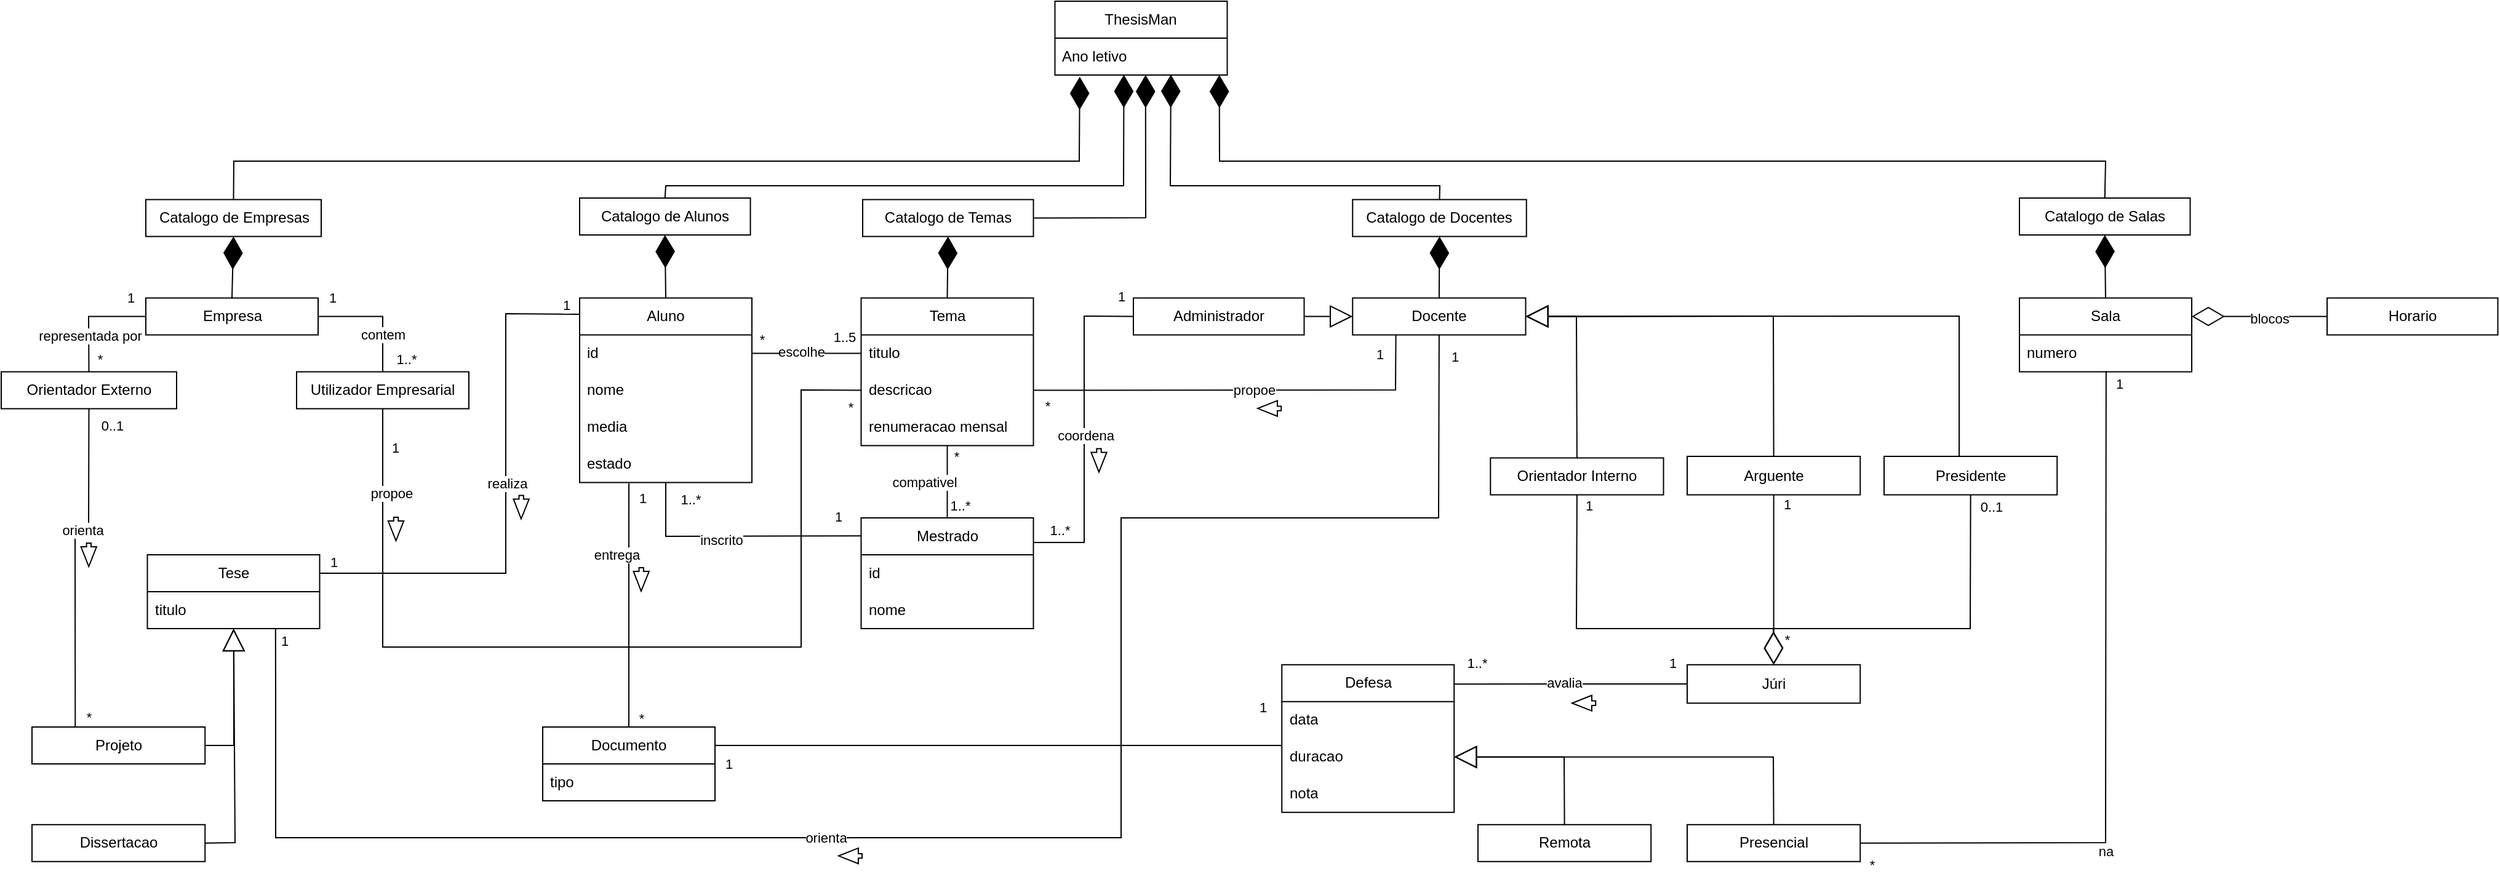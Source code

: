 <mxfile>
    <diagram name="Page-1" id="X4RA0sWJOlGw3QUm6S05">
        <mxGraphModel dx="2505" dy="2508" grid="1" gridSize="10" guides="1" tooltips="1" connect="1" arrows="1" fold="1" page="1" pageScale="1" pageWidth="850" pageHeight="1100" math="0" shadow="0">
            <root>
                <mxCell id="0"/>
                <mxCell id="1" parent="0"/>
                <mxCell id="aRIGUOi0fo8cgqzadP1p-1" value="ThesisMan" style="swimlane;fontStyle=0;childLayout=stackLayout;horizontal=1;startSize=30;horizontalStack=0;resizeParent=1;resizeParentMax=0;resizeLast=0;collapsible=1;marginBottom=0;whiteSpace=wrap;html=1;" parent="1" vertex="1">
                    <mxGeometry x="886.25" y="-1060" width="140" height="60" as="geometry"/>
                </mxCell>
                <mxCell id="aRIGUOi0fo8cgqzadP1p-2" value="Ano letivo" style="text;strokeColor=none;fillColor=none;align=left;verticalAlign=middle;spacingLeft=4;spacingRight=4;overflow=hidden;points=[[0,0.5],[1,0.5]];portConstraint=eastwest;rotatable=0;whiteSpace=wrap;html=1;" parent="aRIGUOi0fo8cgqzadP1p-1" vertex="1">
                    <mxGeometry y="30" width="140" height="30" as="geometry"/>
                </mxCell>
                <mxCell id="aRIGUOi0fo8cgqzadP1p-5" value="Administrador" style="rounded=0;whiteSpace=wrap;html=1;" parent="1" vertex="1">
                    <mxGeometry x="950" y="-818.75" width="138.75" height="30" as="geometry"/>
                </mxCell>
                <mxCell id="aRIGUOi0fo8cgqzadP1p-11" value="Catalogo de Docentes" style="rounded=0;whiteSpace=wrap;html=1;" parent="1" vertex="1">
                    <mxGeometry x="1128.13" y="-898.75" width="141.25" height="30" as="geometry"/>
                </mxCell>
                <mxCell id="aRIGUOi0fo8cgqzadP1p-12" value="Orientador Interno" style="rounded=0;whiteSpace=wrap;html=1;" parent="1" vertex="1">
                    <mxGeometry x="1240.14" y="-688.75" width="140.62" height="30" as="geometry"/>
                </mxCell>
                <mxCell id="aRIGUOi0fo8cgqzadP1p-13" value="Arguente" style="whiteSpace=wrap;html=1;" parent="1" vertex="1">
                    <mxGeometry x="1400" y="-690" width="140.62" height="31.25" as="geometry"/>
                </mxCell>
                <mxCell id="aRIGUOi0fo8cgqzadP1p-15" value="Catalogo de Empresas" style="whiteSpace=wrap;html=1;" parent="1" vertex="1">
                    <mxGeometry x="147.5" y="-898.75" width="142.5" height="30" as="geometry"/>
                </mxCell>
                <mxCell id="aRIGUOi0fo8cgqzadP1p-16" value="Docente" style="rounded=0;whiteSpace=wrap;html=1;" parent="1" vertex="1">
                    <mxGeometry x="1128.13" y="-818.75" width="140.62" height="30" as="geometry"/>
                </mxCell>
                <mxCell id="aRIGUOi0fo8cgqzadP1p-19" value="Empresa" style="whiteSpace=wrap;html=1;" parent="1" vertex="1">
                    <mxGeometry x="147.5" y="-818.75" width="140" height="30" as="geometry"/>
                </mxCell>
                <mxCell id="aRIGUOi0fo8cgqzadP1p-20" value="Orientador Externo" style="whiteSpace=wrap;html=1;" parent="1" vertex="1">
                    <mxGeometry x="30" y="-758.75" width="142.5" height="30" as="geometry"/>
                </mxCell>
                <mxCell id="aRIGUOi0fo8cgqzadP1p-21" value="Utilizador Empresarial" style="whiteSpace=wrap;html=1;" parent="1" vertex="1">
                    <mxGeometry x="270" y="-758.75" width="140" height="30" as="geometry"/>
                </mxCell>
                <mxCell id="aRIGUOi0fo8cgqzadP1p-22" value="Catalogo de Alunos" style="whiteSpace=wrap;html=1;" parent="1" vertex="1">
                    <mxGeometry x="500" y="-900" width="138.75" height="30" as="geometry"/>
                </mxCell>
                <mxCell id="aRIGUOi0fo8cgqzadP1p-24" value="Aluno" style="swimlane;fontStyle=0;childLayout=stackLayout;horizontal=1;startSize=30;horizontalStack=0;resizeParent=1;resizeParentMax=0;resizeLast=0;collapsible=1;marginBottom=0;whiteSpace=wrap;html=1;" parent="1" vertex="1">
                    <mxGeometry x="500" y="-818.75" width="140" height="150" as="geometry"/>
                </mxCell>
                <mxCell id="aRIGUOi0fo8cgqzadP1p-25" value="id" style="text;strokeColor=none;fillColor=none;align=left;verticalAlign=middle;spacingLeft=4;spacingRight=4;overflow=hidden;points=[[0,0.5],[1,0.5]];portConstraint=eastwest;rotatable=0;whiteSpace=wrap;html=1;" parent="aRIGUOi0fo8cgqzadP1p-24" vertex="1">
                    <mxGeometry y="30" width="140" height="30" as="geometry"/>
                </mxCell>
                <mxCell id="aRIGUOi0fo8cgqzadP1p-26" value="nome" style="text;strokeColor=none;fillColor=none;align=left;verticalAlign=middle;spacingLeft=4;spacingRight=4;overflow=hidden;points=[[0,0.5],[1,0.5]];portConstraint=eastwest;rotatable=0;whiteSpace=wrap;html=1;" parent="aRIGUOi0fo8cgqzadP1p-24" vertex="1">
                    <mxGeometry y="60" width="140" height="30" as="geometry"/>
                </mxCell>
                <mxCell id="aRIGUOi0fo8cgqzadP1p-27" value="media" style="text;strokeColor=none;fillColor=none;align=left;verticalAlign=middle;spacingLeft=4;spacingRight=4;overflow=hidden;points=[[0,0.5],[1,0.5]];portConstraint=eastwest;rotatable=0;whiteSpace=wrap;html=1;" parent="aRIGUOi0fo8cgqzadP1p-24" vertex="1">
                    <mxGeometry y="90" width="140" height="30" as="geometry"/>
                </mxCell>
                <mxCell id="aRIGUOi0fo8cgqzadP1p-29" value="estado" style="text;strokeColor=none;fillColor=none;align=left;verticalAlign=middle;spacingLeft=4;spacingRight=4;overflow=hidden;points=[[0,0.5],[1,0.5]];portConstraint=eastwest;rotatable=0;whiteSpace=wrap;html=1;" parent="aRIGUOi0fo8cgqzadP1p-24" vertex="1">
                    <mxGeometry y="120" width="140" height="30" as="geometry"/>
                </mxCell>
                <mxCell id="aRIGUOi0fo8cgqzadP1p-31" value="Tema" style="swimlane;fontStyle=0;childLayout=stackLayout;horizontal=1;startSize=30;horizontalStack=0;resizeParent=1;resizeParentMax=0;resizeLast=0;collapsible=1;marginBottom=0;whiteSpace=wrap;html=1;" parent="1" vertex="1">
                    <mxGeometry x="728.75" y="-818.75" width="140" height="120" as="geometry">
                        <mxRectangle x="1150" y="898" width="70" height="30" as="alternateBounds"/>
                    </mxGeometry>
                </mxCell>
                <mxCell id="aRIGUOi0fo8cgqzadP1p-32" value="titulo" style="text;strokeColor=none;fillColor=none;align=left;verticalAlign=middle;spacingLeft=4;spacingRight=4;overflow=hidden;points=[[0,0.5],[1,0.5]];portConstraint=eastwest;rotatable=0;whiteSpace=wrap;html=1;" parent="aRIGUOi0fo8cgqzadP1p-31" vertex="1">
                    <mxGeometry y="30" width="140" height="30" as="geometry"/>
                </mxCell>
                <mxCell id="aRIGUOi0fo8cgqzadP1p-33" value="descricao" style="text;strokeColor=none;fillColor=none;align=left;verticalAlign=middle;spacingLeft=4;spacingRight=4;overflow=hidden;points=[[0,0.5],[1,0.5]];portConstraint=eastwest;rotatable=0;whiteSpace=wrap;html=1;" parent="aRIGUOi0fo8cgqzadP1p-31" vertex="1">
                    <mxGeometry y="60" width="140" height="30" as="geometry"/>
                </mxCell>
                <mxCell id="aRIGUOi0fo8cgqzadP1p-35" value="renumeracao mensal" style="text;strokeColor=none;fillColor=none;align=left;verticalAlign=middle;spacingLeft=4;spacingRight=4;overflow=hidden;points=[[0,0.5],[1,0.5]];portConstraint=eastwest;rotatable=0;whiteSpace=wrap;html=1;" parent="aRIGUOi0fo8cgqzadP1p-31" vertex="1">
                    <mxGeometry y="90" width="140" height="30" as="geometry"/>
                </mxCell>
                <mxCell id="aRIGUOi0fo8cgqzadP1p-37" value="Dissertacao" style="html=1;whiteSpace=wrap;" parent="1" vertex="1">
                    <mxGeometry x="55" y="-390.62" width="140.62" height="30" as="geometry"/>
                </mxCell>
                <mxCell id="aRIGUOi0fo8cgqzadP1p-38" value="Projeto" style="html=1;whiteSpace=wrap;" parent="1" vertex="1">
                    <mxGeometry x="55" y="-470" width="140.62" height="30" as="geometry"/>
                </mxCell>
                <mxCell id="aRIGUOi0fo8cgqzadP1p-41" value="" style="endArrow=none;html=1;rounded=0;exitX=0.744;exitY=1.004;exitDx=0;exitDy=0;entryX=0.5;entryY=1;entryDx=0;entryDy=0;exitPerimeter=0;" parent="1" source="B5CHCaaCQlfIXyKQ65vj-2" target="aRIGUOi0fo8cgqzadP1p-16" edge="1">
                    <mxGeometry width="50" height="50" relative="1" as="geometry">
                        <mxPoint x="120" y="-680" as="sourcePoint"/>
                        <mxPoint x="170" y="-730" as="targetPoint"/>
                        <Array as="points">
                            <mxPoint x="253" y="-500"/>
                            <mxPoint x="253" y="-380"/>
                            <mxPoint x="940" y="-380"/>
                            <mxPoint x="940" y="-640"/>
                            <mxPoint x="1198" y="-640"/>
                        </Array>
                    </mxGeometry>
                </mxCell>
                <mxCell id="5lh8dayub897Pbzogj64-68" value="1" style="edgeLabel;html=1;align=center;verticalAlign=middle;resizable=0;points=[];" parent="aRIGUOi0fo8cgqzadP1p-41" vertex="1" connectable="0">
                    <mxGeometry x="0.956" y="1" relative="1" as="geometry">
                        <mxPoint x="13" y="-16" as="offset"/>
                    </mxGeometry>
                </mxCell>
                <mxCell id="5lh8dayub897Pbzogj64-73" value="orienta" style="edgeLabel;html=1;align=center;verticalAlign=middle;resizable=0;points=[];rotation=0;" parent="aRIGUOi0fo8cgqzadP1p-41" vertex="1" connectable="0">
                    <mxGeometry x="-0.533" relative="1" as="geometry">
                        <mxPoint x="261" as="offset"/>
                    </mxGeometry>
                </mxCell>
                <mxCell id="B5CHCaaCQlfIXyKQ65vj-32" value="1" style="edgeLabel;html=1;align=center;verticalAlign=middle;resizable=0;points=[];" parent="aRIGUOi0fo8cgqzadP1p-41" vertex="1" connectable="0">
                    <mxGeometry x="-0.965" y="2" relative="1" as="geometry">
                        <mxPoint x="5" y="-17" as="offset"/>
                    </mxGeometry>
                </mxCell>
                <mxCell id="aRIGUOi0fo8cgqzadP1p-50" value="" style="endArrow=block;endSize=16;endFill=0;html=1;rounded=0;exitX=1;exitY=0.5;exitDx=0;exitDy=0;" parent="1" source="aRIGUOi0fo8cgqzadP1p-37" target="B5CHCaaCQlfIXyKQ65vj-2" edge="1">
                    <mxGeometry width="160" relative="1" as="geometry">
                        <mxPoint x="479.38" y="-265" as="sourcePoint"/>
                        <mxPoint x="428.38" y="-400" as="targetPoint"/>
                        <Array as="points">
                            <mxPoint x="220" y="-376"/>
                        </Array>
                    </mxGeometry>
                </mxCell>
                <mxCell id="aRIGUOi0fo8cgqzadP1p-51" value="" style="endArrow=block;endSize=16;endFill=0;html=1;rounded=0;exitX=1;exitY=0.5;exitDx=0;exitDy=0;" parent="1" source="aRIGUOi0fo8cgqzadP1p-38" target="B5CHCaaCQlfIXyKQ65vj-2" edge="1">
                    <mxGeometry width="160" relative="1" as="geometry">
                        <mxPoint x="30" y="-480" as="sourcePoint"/>
                        <mxPoint x="200" y="-530" as="targetPoint"/>
                        <Array as="points">
                            <mxPoint x="219" y="-455"/>
                            <mxPoint x="219" y="-500"/>
                        </Array>
                    </mxGeometry>
                </mxCell>
                <mxCell id="aRIGUOi0fo8cgqzadP1p-54" value="" style="endArrow=none;html=1;rounded=0;exitX=0.5;exitY=0;exitDx=0;exitDy=0;entryX=0;entryY=0.5;entryDx=0;entryDy=0;" parent="1" source="aRIGUOi0fo8cgqzadP1p-20" target="aRIGUOi0fo8cgqzadP1p-19" edge="1">
                    <mxGeometry width="50" height="50" relative="1" as="geometry">
                        <mxPoint x="90" y="-768.75" as="sourcePoint"/>
                        <mxPoint x="140" y="-818.75" as="targetPoint"/>
                        <Array as="points">
                            <mxPoint x="101" y="-803.75"/>
                        </Array>
                    </mxGeometry>
                </mxCell>
                <mxCell id="5lh8dayub897Pbzogj64-80" value="representada por" style="edgeLabel;html=1;align=center;verticalAlign=middle;resizable=0;points=[];" parent="aRIGUOi0fo8cgqzadP1p-54" vertex="1" connectable="0">
                    <mxGeometry x="-0.354" y="-1" relative="1" as="geometry">
                        <mxPoint as="offset"/>
                    </mxGeometry>
                </mxCell>
                <mxCell id="5lh8dayub897Pbzogj64-81" value="1" style="edgeLabel;html=1;align=center;verticalAlign=middle;resizable=0;points=[];" parent="aRIGUOi0fo8cgqzadP1p-54" vertex="1" connectable="0">
                    <mxGeometry x="0.721" y="2" relative="1" as="geometry">
                        <mxPoint y="-14" as="offset"/>
                    </mxGeometry>
                </mxCell>
                <mxCell id="5lh8dayub897Pbzogj64-82" value="*" style="edgeLabel;html=1;align=center;verticalAlign=middle;resizable=0;points=[];" parent="aRIGUOi0fo8cgqzadP1p-54" vertex="1" connectable="0">
                    <mxGeometry x="-0.753" y="-1" relative="1" as="geometry">
                        <mxPoint x="8" y="1" as="offset"/>
                    </mxGeometry>
                </mxCell>
                <mxCell id="aRIGUOi0fo8cgqzadP1p-55" value="" style="endArrow=none;html=1;rounded=0;exitX=0.5;exitY=0;exitDx=0;exitDy=0;entryX=1;entryY=0.5;entryDx=0;entryDy=0;" parent="1" source="aRIGUOi0fo8cgqzadP1p-21" target="aRIGUOi0fo8cgqzadP1p-19" edge="1">
                    <mxGeometry width="50" height="50" relative="1" as="geometry">
                        <mxPoint x="320" y="-778.75" as="sourcePoint"/>
                        <mxPoint x="370" y="-828.75" as="targetPoint"/>
                        <Array as="points">
                            <mxPoint x="340" y="-803.75"/>
                        </Array>
                    </mxGeometry>
                </mxCell>
                <mxCell id="B5CHCaaCQlfIXyKQ65vj-8" value="contem" style="edgeLabel;html=1;align=center;verticalAlign=middle;resizable=0;points=[];" parent="aRIGUOi0fo8cgqzadP1p-55" vertex="1" connectable="0">
                    <mxGeometry x="-0.376" relative="1" as="geometry">
                        <mxPoint as="offset"/>
                    </mxGeometry>
                </mxCell>
                <mxCell id="B5CHCaaCQlfIXyKQ65vj-9" value="1" style="edgeLabel;html=1;align=center;verticalAlign=middle;resizable=0;points=[];" parent="aRIGUOi0fo8cgqzadP1p-55" vertex="1" connectable="0">
                    <mxGeometry x="0.769" y="-1" relative="1" as="geometry">
                        <mxPoint y="-15" as="offset"/>
                    </mxGeometry>
                </mxCell>
                <mxCell id="B5CHCaaCQlfIXyKQ65vj-10" value="1..*" style="edgeLabel;html=1;align=center;verticalAlign=middle;resizable=0;points=[];" parent="aRIGUOi0fo8cgqzadP1p-55" vertex="1" connectable="0">
                    <mxGeometry x="-0.815" y="-2" relative="1" as="geometry">
                        <mxPoint x="17" y="-2" as="offset"/>
                    </mxGeometry>
                </mxCell>
                <mxCell id="aRIGUOi0fo8cgqzadP1p-60" value="" style="endArrow=none;html=1;rounded=0;exitX=0.25;exitY=0;exitDx=0;exitDy=0;entryX=0.5;entryY=1;entryDx=0;entryDy=0;" parent="1" source="aRIGUOi0fo8cgqzadP1p-38" target="aRIGUOi0fo8cgqzadP1p-20" edge="1">
                    <mxGeometry width="50" height="50" relative="1" as="geometry">
                        <mxPoint x="-110" y="-510" as="sourcePoint"/>
                        <mxPoint x="-60" y="-560" as="targetPoint"/>
                        <Array as="points">
                            <mxPoint x="90" y="-630"/>
                            <mxPoint x="101" y="-630"/>
                        </Array>
                    </mxGeometry>
                </mxCell>
                <mxCell id="5lh8dayub897Pbzogj64-77" value="orienta" style="edgeLabel;html=1;align=center;verticalAlign=middle;resizable=0;points=[];rotation=0;" parent="aRIGUOi0fo8cgqzadP1p-60" vertex="1" connectable="0">
                    <mxGeometry x="0.193" y="-1" relative="1" as="geometry">
                        <mxPoint x="5" y="-1" as="offset"/>
                    </mxGeometry>
                </mxCell>
                <mxCell id="5lh8dayub897Pbzogj64-78" value="0..1" style="edgeLabel;html=1;align=center;verticalAlign=middle;resizable=0;points=[];" parent="aRIGUOi0fo8cgqzadP1p-60" vertex="1" connectable="0">
                    <mxGeometry x="0.873" relative="1" as="geometry">
                        <mxPoint x="19" y="-4" as="offset"/>
                    </mxGeometry>
                </mxCell>
                <mxCell id="5lh8dayub897Pbzogj64-79" value="*" style="edgeLabel;html=1;align=center;verticalAlign=middle;resizable=0;points=[];" parent="aRIGUOi0fo8cgqzadP1p-60" vertex="1" connectable="0">
                    <mxGeometry x="-0.909" y="-3" relative="1" as="geometry">
                        <mxPoint x="8" y="4" as="offset"/>
                    </mxGeometry>
                </mxCell>
                <mxCell id="aRIGUOi0fo8cgqzadP1p-62" value="" style="endArrow=none;html=1;rounded=0;exitX=0.5;exitY=0;exitDx=0;exitDy=0;entryX=0.286;entryY=1.021;entryDx=0;entryDy=0;entryPerimeter=0;" parent="1" source="7wL3Tkxk8Tr9FlqyIH4k-1" target="aRIGUOi0fo8cgqzadP1p-29" edge="1">
                    <mxGeometry width="50" height="50" relative="1" as="geometry">
                        <mxPoint x="489.38" y="-462.5" as="sourcePoint"/>
                        <mxPoint x="300" y="-650" as="targetPoint"/>
                        <Array as="points">
                            <mxPoint x="540" y="-600"/>
                        </Array>
                    </mxGeometry>
                </mxCell>
                <mxCell id="5lh8dayub897Pbzogj64-74" value="entrega" style="edgeLabel;html=1;align=center;verticalAlign=middle;resizable=0;points=[];rotation=0;" parent="aRIGUOi0fo8cgqzadP1p-62" vertex="1" connectable="0">
                    <mxGeometry x="-0.247" y="-1" relative="1" as="geometry">
                        <mxPoint x="-11" y="-66" as="offset"/>
                    </mxGeometry>
                </mxCell>
                <mxCell id="5lh8dayub897Pbzogj64-75" value="1" style="edgeLabel;html=1;align=center;verticalAlign=middle;resizable=0;points=[];" parent="aRIGUOi0fo8cgqzadP1p-62" vertex="1" connectable="0">
                    <mxGeometry x="0.943" y="1" relative="1" as="geometry">
                        <mxPoint x="12" y="6" as="offset"/>
                    </mxGeometry>
                </mxCell>
                <mxCell id="5lh8dayub897Pbzogj64-76" value="*" style="edgeLabel;html=1;align=center;verticalAlign=middle;resizable=0;points=[];" parent="aRIGUOi0fo8cgqzadP1p-62" vertex="1" connectable="0">
                    <mxGeometry x="-0.933" relative="1" as="geometry">
                        <mxPoint x="10" y="-1" as="offset"/>
                    </mxGeometry>
                </mxCell>
                <mxCell id="wX2YtLCmFYZKP23IaHDT-2" value="" style="endArrow=none;html=1;rounded=0;entryX=0.25;entryY=1;entryDx=0;entryDy=0;exitX=1;exitY=0.5;exitDx=0;exitDy=0;" parent="1" source="aRIGUOi0fo8cgqzadP1p-33" target="aRIGUOi0fo8cgqzadP1p-16" edge="1">
                    <mxGeometry width="50" height="50" relative="1" as="geometry">
                        <mxPoint x="560" y="-650" as="sourcePoint"/>
                        <mxPoint x="30" y="-810" as="targetPoint"/>
                        <Array as="points">
                            <mxPoint x="1163" y="-744"/>
                        </Array>
                    </mxGeometry>
                </mxCell>
                <mxCell id="5lh8dayub897Pbzogj64-69" value="1" style="edgeLabel;html=1;align=center;verticalAlign=middle;resizable=0;points=[];" parent="wX2YtLCmFYZKP23IaHDT-2" vertex="1" connectable="0">
                    <mxGeometry x="0.776" y="-3" relative="1" as="geometry">
                        <mxPoint x="-16" y="-23" as="offset"/>
                    </mxGeometry>
                </mxCell>
                <mxCell id="5lh8dayub897Pbzogj64-70" value="*" style="edgeLabel;html=1;align=center;verticalAlign=middle;resizable=0;points=[];" parent="wX2YtLCmFYZKP23IaHDT-2" vertex="1" connectable="0">
                    <mxGeometry x="-0.762" y="-2" relative="1" as="geometry">
                        <mxPoint x="-30" y="11" as="offset"/>
                    </mxGeometry>
                </mxCell>
                <mxCell id="5lh8dayub897Pbzogj64-71" value="propoe" style="edgeLabel;html=1;align=center;verticalAlign=middle;resizable=0;points=[];rotation=0;" parent="wX2YtLCmFYZKP23IaHDT-2" vertex="1" connectable="0">
                    <mxGeometry x="0.061" y="2" relative="1" as="geometry">
                        <mxPoint x="-1" y="2" as="offset"/>
                    </mxGeometry>
                </mxCell>
                <mxCell id="wX2YtLCmFYZKP23IaHDT-3" value="" style="endArrow=none;html=1;rounded=0;entryX=0;entryY=0.5;entryDx=0;entryDy=0;exitX=1;exitY=0.5;exitDx=0;exitDy=0;" parent="1" source="aRIGUOi0fo8cgqzadP1p-25" target="aRIGUOi0fo8cgqzadP1p-32" edge="1">
                    <mxGeometry width="50" height="50" relative="1" as="geometry">
                        <mxPoint x="200" y="-480" as="sourcePoint"/>
                        <mxPoint x="-40" y="-530" as="targetPoint"/>
                        <Array as="points"/>
                    </mxGeometry>
                </mxCell>
                <mxCell id="5lh8dayub897Pbzogj64-92" value="escolhe" style="edgeLabel;html=1;align=center;verticalAlign=middle;resizable=0;points=[];" parent="wX2YtLCmFYZKP23IaHDT-3" vertex="1" connectable="0">
                    <mxGeometry x="-0.119" relative="1" as="geometry">
                        <mxPoint x="1" y="-2" as="offset"/>
                    </mxGeometry>
                </mxCell>
                <mxCell id="5lh8dayub897Pbzogj64-93" value="*" style="edgeLabel;html=1;align=center;verticalAlign=middle;resizable=0;points=[];" parent="wX2YtLCmFYZKP23IaHDT-3" vertex="1" connectable="0">
                    <mxGeometry x="-0.916" y="1" relative="1" as="geometry">
                        <mxPoint x="4" y="-11" as="offset"/>
                    </mxGeometry>
                </mxCell>
                <mxCell id="5lh8dayub897Pbzogj64-94" value="1..5" style="edgeLabel;html=1;align=center;verticalAlign=middle;resizable=0;points=[];" parent="wX2YtLCmFYZKP23IaHDT-3" vertex="1" connectable="0">
                    <mxGeometry x="0.841" y="1" relative="1" as="geometry">
                        <mxPoint x="-7" y="-13" as="offset"/>
                    </mxGeometry>
                </mxCell>
                <mxCell id="wX2YtLCmFYZKP23IaHDT-4" value="Catalogo de Salas" style="whiteSpace=wrap;html=1;" parent="1" vertex="1">
                    <mxGeometry x="1670" y="-900" width="138.75" height="30" as="geometry"/>
                </mxCell>
                <mxCell id="wX2YtLCmFYZKP23IaHDT-5" value="Sala" style="swimlane;fontStyle=0;childLayout=stackLayout;horizontal=1;startSize=30;horizontalStack=0;resizeParent=1;resizeParentMax=0;resizeLast=0;collapsible=1;marginBottom=0;whiteSpace=wrap;html=1;" parent="1" vertex="1">
                    <mxGeometry x="1670" y="-818.75" width="140" height="60" as="geometry"/>
                </mxCell>
                <mxCell id="wX2YtLCmFYZKP23IaHDT-7" value="numero" style="text;strokeColor=none;fillColor=none;align=left;verticalAlign=middle;spacingLeft=4;spacingRight=4;overflow=hidden;points=[[0,0.5],[1,0.5]];portConstraint=eastwest;rotatable=0;whiteSpace=wrap;html=1;" parent="wX2YtLCmFYZKP23IaHDT-5" vertex="1">
                    <mxGeometry y="30" width="140" height="30" as="geometry"/>
                </mxCell>
                <mxCell id="5lh8dayub897Pbzogj64-58" value="" style="endArrow=diamondThin;endFill=1;endSize=24;html=1;rounded=0;entryX=0.673;entryY=0.989;entryDx=0;entryDy=0;entryPerimeter=0;exitX=0.5;exitY=0;exitDx=0;exitDy=0;" parent="1" source="aRIGUOi0fo8cgqzadP1p-11" target="aRIGUOi0fo8cgqzadP1p-2" edge="1">
                    <mxGeometry width="160" relative="1" as="geometry">
                        <mxPoint x="670" y="-940" as="sourcePoint"/>
                        <mxPoint x="830" y="-940" as="targetPoint"/>
                        <Array as="points">
                            <mxPoint x="1199" y="-910"/>
                            <mxPoint x="980" y="-910"/>
                        </Array>
                    </mxGeometry>
                </mxCell>
                <mxCell id="5lh8dayub897Pbzogj64-60" value="" style="endArrow=diamondThin;endFill=1;endSize=24;html=1;rounded=0;entryX=0.4;entryY=0.993;entryDx=0;entryDy=0;entryPerimeter=0;exitX=0.5;exitY=0;exitDx=0;exitDy=0;" parent="1" source="aRIGUOi0fo8cgqzadP1p-22" target="aRIGUOi0fo8cgqzadP1p-2" edge="1">
                    <mxGeometry width="160" relative="1" as="geometry">
                        <mxPoint x="1160" y="-910" as="sourcePoint"/>
                        <mxPoint x="960" y="-1000" as="targetPoint"/>
                        <Array as="points">
                            <mxPoint x="570" y="-910"/>
                            <mxPoint x="942" y="-910"/>
                        </Array>
                    </mxGeometry>
                </mxCell>
                <mxCell id="5lh8dayub897Pbzogj64-61" value="" style="endArrow=diamondThin;endFill=1;endSize=24;html=1;rounded=0;exitX=0.5;exitY=0;exitDx=0;exitDy=0;entryX=0.954;entryY=0.995;entryDx=0;entryDy=0;entryPerimeter=0;" parent="1" source="wX2YtLCmFYZKP23IaHDT-4" target="aRIGUOi0fo8cgqzadP1p-2" edge="1">
                    <mxGeometry width="160" relative="1" as="geometry">
                        <mxPoint x="1070" y="-380" as="sourcePoint"/>
                        <mxPoint x="1230" y="-380" as="targetPoint"/>
                        <Array as="points">
                            <mxPoint x="1740" y="-930"/>
                            <mxPoint x="1020" y="-930"/>
                        </Array>
                    </mxGeometry>
                </mxCell>
                <mxCell id="5lh8dayub897Pbzogj64-65" value="" style="endArrow=block;endSize=16;endFill=0;html=1;rounded=0;entryX=1;entryY=0.5;entryDx=0;entryDy=0;exitX=0.5;exitY=0;exitDx=0;exitDy=0;" parent="1" source="aRIGUOi0fo8cgqzadP1p-12" target="aRIGUOi0fo8cgqzadP1p-16" edge="1">
                    <mxGeometry width="160" relative="1" as="geometry">
                        <mxPoint x="679.37" y="-1008.75" as="sourcePoint"/>
                        <mxPoint x="798.37" y="-1048.75" as="targetPoint"/>
                        <Array as="points">
                            <mxPoint x="1310" y="-804"/>
                        </Array>
                    </mxGeometry>
                </mxCell>
                <mxCell id="5lh8dayub897Pbzogj64-66" value="" style="endArrow=block;endSize=16;endFill=0;html=1;rounded=0;exitX=0.5;exitY=0;exitDx=0;exitDy=0;entryX=1;entryY=0.5;entryDx=0;entryDy=0;" parent="1" source="aRIGUOi0fo8cgqzadP1p-13" target="aRIGUOi0fo8cgqzadP1p-16" edge="1">
                    <mxGeometry width="160" relative="1" as="geometry">
                        <mxPoint x="1308.75" y="-827.5" as="sourcePoint"/>
                        <mxPoint x="1270" y="-810" as="targetPoint"/>
                        <Array as="points">
                            <mxPoint x="1470" y="-804"/>
                        </Array>
                    </mxGeometry>
                </mxCell>
                <mxCell id="5lh8dayub897Pbzogj64-67" value="" style="endArrow=block;endSize=16;endFill=0;html=1;rounded=0;exitX=1;exitY=0.5;exitDx=0;exitDy=0;entryX=0;entryY=0.5;entryDx=0;entryDy=0;" parent="1" source="aRIGUOi0fo8cgqzadP1p-5" target="aRIGUOi0fo8cgqzadP1p-16" edge="1">
                    <mxGeometry width="160" relative="1" as="geometry">
                        <mxPoint x="812.51" y="-1028.75" as="sourcePoint"/>
                        <mxPoint x="918.75" y="-1048.75" as="targetPoint"/>
                        <Array as="points"/>
                    </mxGeometry>
                </mxCell>
                <mxCell id="5lh8dayub897Pbzogj64-83" value="" style="endArrow=none;html=1;rounded=0;entryX=0.5;entryY=1;entryDx=0;entryDy=0;exitX=0;exitY=0.5;exitDx=0;exitDy=0;" parent="1" source="aRIGUOi0fo8cgqzadP1p-33" target="aRIGUOi0fo8cgqzadP1p-21" edge="1">
                    <mxGeometry width="50" height="50" relative="1" as="geometry">
                        <mxPoint x="310" y="-530" as="sourcePoint"/>
                        <mxPoint x="360" y="-580" as="targetPoint"/>
                        <Array as="points">
                            <mxPoint x="680" y="-744"/>
                            <mxPoint x="680" y="-535"/>
                            <mxPoint x="340" y="-535"/>
                        </Array>
                    </mxGeometry>
                </mxCell>
                <mxCell id="5lh8dayub897Pbzogj64-84" value="propoe" style="edgeLabel;html=1;align=center;verticalAlign=middle;resizable=0;points=[];rotation=0;" parent="5lh8dayub897Pbzogj64-83" vertex="1" connectable="0">
                    <mxGeometry x="0.501" y="3" relative="1" as="geometry">
                        <mxPoint x="3" y="-128" as="offset"/>
                    </mxGeometry>
                </mxCell>
                <mxCell id="5lh8dayub897Pbzogj64-85" value="1" style="edgeLabel;html=1;align=center;verticalAlign=middle;resizable=0;points=[];" parent="5lh8dayub897Pbzogj64-83" vertex="1" connectable="0">
                    <mxGeometry x="0.865" y="-4" relative="1" as="geometry">
                        <mxPoint x="6" y="-22" as="offset"/>
                    </mxGeometry>
                </mxCell>
                <mxCell id="5lh8dayub897Pbzogj64-86" value="*" style="edgeLabel;html=1;align=center;verticalAlign=middle;resizable=0;points=[];" parent="5lh8dayub897Pbzogj64-83" vertex="1" connectable="0">
                    <mxGeometry x="-0.834" y="-2" relative="1" as="geometry">
                        <mxPoint x="42" y="-3" as="offset"/>
                    </mxGeometry>
                </mxCell>
                <mxCell id="5lh8dayub897Pbzogj64-87" value="" style="endArrow=diamondThin;endFill=1;endSize=24;html=1;rounded=0;exitX=0.5;exitY=0;exitDx=0;exitDy=0;entryX=0.144;entryY=1.046;entryDx=0;entryDy=0;entryPerimeter=0;" parent="1" source="aRIGUOi0fo8cgqzadP1p-15" target="aRIGUOi0fo8cgqzadP1p-2" edge="1">
                    <mxGeometry width="160" relative="1" as="geometry">
                        <mxPoint x="270" y="-1029" as="sourcePoint"/>
                        <mxPoint x="860" y="-1090" as="targetPoint"/>
                        <Array as="points">
                            <mxPoint x="219" y="-930"/>
                            <mxPoint x="906" y="-930"/>
                        </Array>
                    </mxGeometry>
                </mxCell>
                <mxCell id="5lh8dayub897Pbzogj64-88" value="" style="endArrow=diamondThin;endFill=1;endSize=24;html=1;rounded=0;entryX=0.5;entryY=1;entryDx=0;entryDy=0;exitX=0.5;exitY=0;exitDx=0;exitDy=0;" parent="1" source="wX2YtLCmFYZKP23IaHDT-5" target="wX2YtLCmFYZKP23IaHDT-4" edge="1">
                    <mxGeometry width="160" relative="1" as="geometry">
                        <mxPoint x="1450" y="-520" as="sourcePoint"/>
                        <mxPoint x="1610" y="-520" as="targetPoint"/>
                    </mxGeometry>
                </mxCell>
                <mxCell id="5lh8dayub897Pbzogj64-89" value="" style="endArrow=diamondThin;endFill=1;endSize=24;html=1;rounded=0;entryX=0.5;entryY=1;entryDx=0;entryDy=0;exitX=0.5;exitY=0;exitDx=0;exitDy=0;" parent="1" source="aRIGUOi0fo8cgqzadP1p-24" target="aRIGUOi0fo8cgqzadP1p-22" edge="1">
                    <mxGeometry width="160" relative="1" as="geometry">
                        <mxPoint x="788.75" y="-830" as="sourcePoint"/>
                        <mxPoint x="789.75" y="-880" as="targetPoint"/>
                    </mxGeometry>
                </mxCell>
                <mxCell id="5lh8dayub897Pbzogj64-90" value="" style="endArrow=diamondThin;endFill=1;endSize=24;html=1;rounded=0;entryX=0.5;entryY=1;entryDx=0;entryDy=0;exitX=0.5;exitY=0;exitDx=0;exitDy=0;" parent="1" source="aRIGUOi0fo8cgqzadP1p-16" target="aRIGUOi0fo8cgqzadP1p-11" edge="1">
                    <mxGeometry width="160" relative="1" as="geometry">
                        <mxPoint x="1390.31" y="-830" as="sourcePoint"/>
                        <mxPoint x="1391.31" y="-880" as="targetPoint"/>
                    </mxGeometry>
                </mxCell>
                <mxCell id="5lh8dayub897Pbzogj64-91" value="" style="endArrow=diamondThin;endFill=1;endSize=24;html=1;rounded=0;exitX=0.5;exitY=0;exitDx=0;exitDy=0;entryX=0.5;entryY=1;entryDx=0;entryDy=0;" parent="1" source="aRIGUOi0fo8cgqzadP1p-19" target="aRIGUOi0fo8cgqzadP1p-15" edge="1">
                    <mxGeometry width="160" relative="1" as="geometry">
                        <mxPoint x="480" y="-880" as="sourcePoint"/>
                        <mxPoint x="480" y="-930" as="targetPoint"/>
                    </mxGeometry>
                </mxCell>
                <mxCell id="B5CHCaaCQlfIXyKQ65vj-1" value="Tese" style="swimlane;fontStyle=0;childLayout=stackLayout;horizontal=1;startSize=30;horizontalStack=0;resizeParent=1;resizeParentMax=0;resizeLast=0;collapsible=1;marginBottom=0;whiteSpace=wrap;html=1;" parent="1" vertex="1">
                    <mxGeometry x="148.75" y="-610" width="140" height="60" as="geometry"/>
                </mxCell>
                <mxCell id="B5CHCaaCQlfIXyKQ65vj-2" value="titulo" style="text;strokeColor=none;fillColor=none;align=left;verticalAlign=middle;spacingLeft=4;spacingRight=4;overflow=hidden;points=[[0,0.5],[1,0.5]];portConstraint=eastwest;rotatable=0;whiteSpace=wrap;html=1;" parent="B5CHCaaCQlfIXyKQ65vj-1" vertex="1">
                    <mxGeometry y="30" width="140" height="30" as="geometry"/>
                </mxCell>
                <mxCell id="B5CHCaaCQlfIXyKQ65vj-5" value="Mestrado" style="swimlane;fontStyle=0;childLayout=stackLayout;horizontal=1;startSize=30;horizontalStack=0;resizeParent=1;resizeParentMax=0;resizeLast=0;collapsible=1;marginBottom=0;whiteSpace=wrap;html=1;" parent="1" vertex="1">
                    <mxGeometry x="728.75" y="-640" width="140" height="90" as="geometry"/>
                </mxCell>
                <mxCell id="B5CHCaaCQlfIXyKQ65vj-7" value="id" style="text;strokeColor=none;fillColor=none;align=left;verticalAlign=middle;spacingLeft=4;spacingRight=4;overflow=hidden;points=[[0,0.5],[1,0.5]];portConstraint=eastwest;rotatable=0;whiteSpace=wrap;html=1;" parent="B5CHCaaCQlfIXyKQ65vj-5" vertex="1">
                    <mxGeometry y="30" width="140" height="30" as="geometry"/>
                </mxCell>
                <mxCell id="B5CHCaaCQlfIXyKQ65vj-6" value="nome" style="text;strokeColor=none;fillColor=none;align=left;verticalAlign=middle;spacingLeft=4;spacingRight=4;overflow=hidden;points=[[0,0.5],[1,0.5]];portConstraint=eastwest;rotatable=0;whiteSpace=wrap;html=1;" parent="B5CHCaaCQlfIXyKQ65vj-5" vertex="1">
                    <mxGeometry y="60" width="140" height="30" as="geometry"/>
                </mxCell>
                <mxCell id="B5CHCaaCQlfIXyKQ65vj-12" value="" style="endArrow=none;html=1;rounded=0;entryX=0;entryY=0.5;entryDx=0;entryDy=0;exitX=0.998;exitY=0.222;exitDx=0;exitDy=0;exitPerimeter=0;" parent="1" source="B5CHCaaCQlfIXyKQ65vj-5" target="aRIGUOi0fo8cgqzadP1p-5" edge="1">
                    <mxGeometry width="50" height="50" relative="1" as="geometry">
                        <mxPoint x="870" y="-620" as="sourcePoint"/>
                        <mxPoint x="960" y="-780" as="targetPoint"/>
                        <Array as="points">
                            <mxPoint x="910" y="-620"/>
                            <mxPoint x="910" y="-804"/>
                        </Array>
                    </mxGeometry>
                </mxCell>
                <mxCell id="B5CHCaaCQlfIXyKQ65vj-13" value="coordena" style="edgeLabel;html=1;align=center;verticalAlign=middle;resizable=0;points=[];rotation=0;" parent="B5CHCaaCQlfIXyKQ65vj-12" vertex="1" connectable="0">
                    <mxGeometry x="-0.021" relative="1" as="geometry">
                        <mxPoint x="1" y="1" as="offset"/>
                    </mxGeometry>
                </mxCell>
                <mxCell id="B5CHCaaCQlfIXyKQ65vj-14" value="1" style="edgeLabel;html=1;align=center;verticalAlign=middle;resizable=0;points=[];" parent="B5CHCaaCQlfIXyKQ65vj-12" vertex="1" connectable="0">
                    <mxGeometry x="0.658" y="-1" relative="1" as="geometry">
                        <mxPoint x="29" y="-22" as="offset"/>
                    </mxGeometry>
                </mxCell>
                <mxCell id="B5CHCaaCQlfIXyKQ65vj-15" value="1..*" style="edgeLabel;html=1;align=center;verticalAlign=middle;resizable=0;points=[];" parent="B5CHCaaCQlfIXyKQ65vj-12" vertex="1" connectable="0">
                    <mxGeometry x="-0.507" relative="1" as="geometry">
                        <mxPoint x="-20" y="14" as="offset"/>
                    </mxGeometry>
                </mxCell>
                <mxCell id="B5CHCaaCQlfIXyKQ65vj-16" value="" style="endArrow=none;html=1;rounded=0;entryX=0;entryY=0.163;entryDx=0;entryDy=0;entryPerimeter=0;" parent="1" source="aRIGUOi0fo8cgqzadP1p-29" target="B5CHCaaCQlfIXyKQ65vj-5" edge="1">
                    <mxGeometry width="50" height="50" relative="1" as="geometry">
                        <mxPoint x="740" y="-650" as="sourcePoint"/>
                        <mxPoint x="790" y="-700" as="targetPoint"/>
                        <Array as="points">
                            <mxPoint x="570" y="-625"/>
                        </Array>
                    </mxGeometry>
                </mxCell>
                <mxCell id="B5CHCaaCQlfIXyKQ65vj-17" value="inscrito" style="edgeLabel;html=1;align=center;verticalAlign=middle;resizable=0;points=[];" parent="B5CHCaaCQlfIXyKQ65vj-16" vertex="1" connectable="0">
                    <mxGeometry x="-0.207" y="-3" relative="1" as="geometry">
                        <mxPoint x="8" as="offset"/>
                    </mxGeometry>
                </mxCell>
                <mxCell id="1C-hyIPPHsQ7teghxm5G-13" value="1..*" style="edgeLabel;html=1;align=center;verticalAlign=middle;resizable=0;points=[];" parent="B5CHCaaCQlfIXyKQ65vj-16" vertex="1" connectable="0">
                    <mxGeometry x="-0.716" relative="1" as="geometry">
                        <mxPoint x="20" y="-16" as="offset"/>
                    </mxGeometry>
                </mxCell>
                <mxCell id="1C-hyIPPHsQ7teghxm5G-14" value="1" style="edgeLabel;html=1;align=center;verticalAlign=middle;resizable=0;points=[];" parent="B5CHCaaCQlfIXyKQ65vj-16" vertex="1" connectable="0">
                    <mxGeometry x="0.812" y="-1" relative="1" as="geometry">
                        <mxPoint y="-17" as="offset"/>
                    </mxGeometry>
                </mxCell>
                <mxCell id="B5CHCaaCQlfIXyKQ65vj-18" value="" style="endArrow=none;html=1;rounded=0;exitX=1;exitY=0.25;exitDx=0;exitDy=0;entryX=0.003;entryY=0.088;entryDx=0;entryDy=0;entryPerimeter=0;" parent="1" source="B5CHCaaCQlfIXyKQ65vj-1" target="aRIGUOi0fo8cgqzadP1p-24" edge="1">
                    <mxGeometry width="50" height="50" relative="1" as="geometry">
                        <mxPoint x="370" y="-590" as="sourcePoint"/>
                        <mxPoint x="420" y="-640" as="targetPoint"/>
                        <Array as="points">
                            <mxPoint x="440" y="-595"/>
                            <mxPoint x="440" y="-806"/>
                        </Array>
                    </mxGeometry>
                </mxCell>
                <mxCell id="B5CHCaaCQlfIXyKQ65vj-19" value="realiza" style="edgeLabel;html=1;align=center;verticalAlign=middle;resizable=0;points=[];rotation=0;" parent="B5CHCaaCQlfIXyKQ65vj-18" vertex="1" connectable="0">
                    <mxGeometry x="0.052" y="-1" relative="1" as="geometry">
                        <mxPoint y="-2" as="offset"/>
                    </mxGeometry>
                </mxCell>
                <mxCell id="B5CHCaaCQlfIXyKQ65vj-20" value="1" style="edgeLabel;html=1;align=center;verticalAlign=middle;resizable=0;points=[];" parent="B5CHCaaCQlfIXyKQ65vj-18" vertex="1" connectable="0">
                    <mxGeometry x="0.94" y="2" relative="1" as="geometry">
                        <mxPoint x="1" y="-6" as="offset"/>
                    </mxGeometry>
                </mxCell>
                <mxCell id="B5CHCaaCQlfIXyKQ65vj-21" value="1" style="edgeLabel;html=1;align=center;verticalAlign=middle;resizable=0;points=[];" parent="B5CHCaaCQlfIXyKQ65vj-18" vertex="1" connectable="0">
                    <mxGeometry x="-0.946" y="4" relative="1" as="geometry">
                        <mxPoint x="-1" y="-5" as="offset"/>
                    </mxGeometry>
                </mxCell>
                <mxCell id="B5CHCaaCQlfIXyKQ65vj-28" value="" style="endArrow=none;html=1;rounded=0;exitX=0.5;exitY=0;exitDx=0;exitDy=0;" parent="1" source="B5CHCaaCQlfIXyKQ65vj-5" target="aRIGUOi0fo8cgqzadP1p-35" edge="1">
                    <mxGeometry width="50" height="50" relative="1" as="geometry">
                        <mxPoint x="830" y="-650" as="sourcePoint"/>
                        <mxPoint x="830" y="-680" as="targetPoint"/>
                        <Array as="points"/>
                    </mxGeometry>
                </mxCell>
                <mxCell id="B5CHCaaCQlfIXyKQ65vj-29" value="compativel" style="edgeLabel;html=1;align=center;verticalAlign=middle;resizable=0;points=[];rotation=0;" parent="B5CHCaaCQlfIXyKQ65vj-28" vertex="1" connectable="0">
                    <mxGeometry x="-0.265" y="2" relative="1" as="geometry">
                        <mxPoint x="-17" y="-8" as="offset"/>
                    </mxGeometry>
                </mxCell>
                <mxCell id="B5CHCaaCQlfIXyKQ65vj-30" value="1..*" style="edgeLabel;html=1;align=center;verticalAlign=middle;resizable=0;points=[];" parent="B5CHCaaCQlfIXyKQ65vj-28" vertex="1" connectable="0">
                    <mxGeometry x="-0.867" relative="1" as="geometry">
                        <mxPoint x="10" y="-6" as="offset"/>
                    </mxGeometry>
                </mxCell>
                <mxCell id="B5CHCaaCQlfIXyKQ65vj-31" value="*" style="edgeLabel;html=1;align=center;verticalAlign=middle;resizable=0;points=[];" parent="B5CHCaaCQlfIXyKQ65vj-28" vertex="1" connectable="0">
                    <mxGeometry x="0.674" y="1" relative="1" as="geometry">
                        <mxPoint x="8" y="-1" as="offset"/>
                    </mxGeometry>
                </mxCell>
                <mxCell id="L7b5VqHsOrfcgNBRVL_A-9" value="" style="endArrow=block;endSize=16;endFill=0;html=1;rounded=0;entryX=1;entryY=0.5;entryDx=0;entryDy=0;exitX=0.5;exitY=0;exitDx=0;exitDy=0;" parent="1" source="1C-hyIPPHsQ7teghxm5G-1" target="L7b5VqHsOrfcgNBRVL_A-19" edge="1">
                    <mxGeometry width="160" relative="1" as="geometry">
                        <mxPoint x="1300.31" y="-390.62" as="sourcePoint"/>
                        <mxPoint x="1060.62" y="-425.39" as="targetPoint"/>
                        <Array as="points">
                            <mxPoint x="1300" y="-445.62"/>
                        </Array>
                    </mxGeometry>
                </mxCell>
                <mxCell id="L7b5VqHsOrfcgNBRVL_A-11" value="" style="endArrow=block;endSize=16;endFill=0;html=1;rounded=0;exitX=0.5;exitY=0;exitDx=0;exitDy=0;entryX=1;entryY=0.5;entryDx=0;entryDy=0;" parent="1" source="1C-hyIPPHsQ7teghxm5G-2" target="L7b5VqHsOrfcgNBRVL_A-19" edge="1">
                    <mxGeometry width="160" relative="1" as="geometry">
                        <mxPoint x="1470.31" y="-390.62" as="sourcePoint"/>
                        <mxPoint x="1210.62" y="-460.39" as="targetPoint"/>
                        <Array as="points">
                            <mxPoint x="1470" y="-445.62"/>
                            <mxPoint x="1276" y="-445.62"/>
                        </Array>
                    </mxGeometry>
                </mxCell>
                <mxCell id="L7b5VqHsOrfcgNBRVL_A-17" value="Defesa" style="swimlane;fontStyle=0;childLayout=stackLayout;horizontal=1;startSize=30;horizontalStack=0;resizeParent=1;resizeParentMax=0;resizeLast=0;collapsible=1;marginBottom=0;whiteSpace=wrap;html=1;" parent="1" vertex="1">
                    <mxGeometry x="1070.62" y="-520.62" width="140" height="120" as="geometry"/>
                </mxCell>
                <mxCell id="L7b5VqHsOrfcgNBRVL_A-18" value="data" style="text;strokeColor=none;fillColor=none;align=left;verticalAlign=middle;spacingLeft=4;spacingRight=4;overflow=hidden;points=[[0,0.5],[1,0.5]];portConstraint=eastwest;rotatable=0;whiteSpace=wrap;html=1;" parent="L7b5VqHsOrfcgNBRVL_A-17" vertex="1">
                    <mxGeometry y="30" width="140" height="30" as="geometry"/>
                </mxCell>
                <mxCell id="L7b5VqHsOrfcgNBRVL_A-19" value="duracao" style="text;strokeColor=none;fillColor=none;align=left;verticalAlign=middle;spacingLeft=4;spacingRight=4;overflow=hidden;points=[[0,0.5],[1,0.5]];portConstraint=eastwest;rotatable=0;whiteSpace=wrap;html=1;" parent="L7b5VqHsOrfcgNBRVL_A-17" vertex="1">
                    <mxGeometry y="60" width="140" height="30" as="geometry"/>
                </mxCell>
                <mxCell id="L7b5VqHsOrfcgNBRVL_A-20" value="nota" style="text;strokeColor=none;fillColor=none;align=left;verticalAlign=middle;spacingLeft=4;spacingRight=4;overflow=hidden;points=[[0,0.5],[1,0.5]];portConstraint=eastwest;rotatable=0;whiteSpace=wrap;html=1;" parent="L7b5VqHsOrfcgNBRVL_A-17" vertex="1">
                    <mxGeometry y="90" width="140" height="30" as="geometry"/>
                </mxCell>
                <mxCell id="L7b5VqHsOrfcgNBRVL_A-54" value="" style="endArrow=none;html=1;rounded=0;exitX=1;exitY=0.25;exitDx=0;exitDy=0;" parent="1" source="7wL3Tkxk8Tr9FlqyIH4k-1" edge="1">
                    <mxGeometry width="50" height="50" relative="1" as="geometry">
                        <mxPoint x="490" y="-450" as="sourcePoint"/>
                        <mxPoint x="1070" y="-455" as="targetPoint"/>
                        <Array as="points"/>
                    </mxGeometry>
                </mxCell>
                <mxCell id="L7b5VqHsOrfcgNBRVL_A-77" value="1" style="edgeLabel;html=1;align=center;verticalAlign=middle;resizable=0;points=[];" parent="L7b5VqHsOrfcgNBRVL_A-54" vertex="1" connectable="0">
                    <mxGeometry x="0.886" y="-1" relative="1" as="geometry">
                        <mxPoint x="11" y="-32" as="offset"/>
                    </mxGeometry>
                </mxCell>
                <mxCell id="L7b5VqHsOrfcgNBRVL_A-78" value="1" style="edgeLabel;html=1;align=center;verticalAlign=middle;resizable=0;points=[];" parent="L7b5VqHsOrfcgNBRVL_A-54" vertex="1" connectable="0">
                    <mxGeometry x="-0.953" y="3" relative="1" as="geometry">
                        <mxPoint y="18" as="offset"/>
                    </mxGeometry>
                </mxCell>
                <mxCell id="L7b5VqHsOrfcgNBRVL_A-55" value="" style="endArrow=none;html=1;rounded=0;entryX=0.503;entryY=0.98;entryDx=0;entryDy=0;entryPerimeter=0;exitX=1;exitY=0.5;exitDx=0;exitDy=0;" parent="1" source="1C-hyIPPHsQ7teghxm5G-2" target="wX2YtLCmFYZKP23IaHDT-7" edge="1">
                    <mxGeometry width="50" height="50" relative="1" as="geometry">
                        <mxPoint x="1540.62" y="-322.5" as="sourcePoint"/>
                        <mxPoint x="990" y="-540" as="targetPoint"/>
                        <Array as="points">
                            <mxPoint x="1740" y="-376"/>
                        </Array>
                    </mxGeometry>
                </mxCell>
                <mxCell id="L7b5VqHsOrfcgNBRVL_A-75" value="*" style="edgeLabel;html=1;align=center;verticalAlign=middle;resizable=0;points=[];" parent="L7b5VqHsOrfcgNBRVL_A-55" vertex="1" connectable="0">
                    <mxGeometry x="-0.961" y="1" relative="1" as="geometry">
                        <mxPoint x="-2" y="18" as="offset"/>
                    </mxGeometry>
                </mxCell>
                <mxCell id="L7b5VqHsOrfcgNBRVL_A-76" value="1" style="edgeLabel;html=1;align=center;verticalAlign=middle;resizable=0;points=[];" parent="L7b5VqHsOrfcgNBRVL_A-55" vertex="1" connectable="0">
                    <mxGeometry x="0.961" y="1" relative="1" as="geometry">
                        <mxPoint x="11" y="-1" as="offset"/>
                    </mxGeometry>
                </mxCell>
                <mxCell id="1C-hyIPPHsQ7teghxm5G-16" value="na" style="edgeLabel;html=1;align=center;verticalAlign=middle;resizable=0;points=[];" parent="L7b5VqHsOrfcgNBRVL_A-55" vertex="1" connectable="0">
                    <mxGeometry x="0.172" relative="1" as="geometry">
                        <mxPoint y="149" as="offset"/>
                    </mxGeometry>
                </mxCell>
                <mxCell id="L7b5VqHsOrfcgNBRVL_A-59" value="Júri" style="whiteSpace=wrap;html=1;" parent="1" vertex="1">
                    <mxGeometry x="1400" y="-520.62" width="140.62" height="31.25" as="geometry"/>
                </mxCell>
                <mxCell id="L7b5VqHsOrfcgNBRVL_A-60" value="" style="endArrow=none;html=1;rounded=0;entryX=0;entryY=0.5;entryDx=0;entryDy=0;exitX=0.996;exitY=0.131;exitDx=0;exitDy=0;exitPerimeter=0;" parent="1" source="L7b5VqHsOrfcgNBRVL_A-17" target="L7b5VqHsOrfcgNBRVL_A-59" edge="1">
                    <mxGeometry width="50" height="50" relative="1" as="geometry">
                        <mxPoint x="1230" y="-500.62" as="sourcePoint"/>
                        <mxPoint x="1370" y="-530.62" as="targetPoint"/>
                        <Array as="points"/>
                    </mxGeometry>
                </mxCell>
                <mxCell id="L7b5VqHsOrfcgNBRVL_A-72" value="avalia" style="edgeLabel;html=1;align=center;verticalAlign=middle;resizable=0;points=[];rotation=0;" parent="L7b5VqHsOrfcgNBRVL_A-60" vertex="1" connectable="0">
                    <mxGeometry x="-0.153" y="-1" relative="1" as="geometry">
                        <mxPoint x="9" y="-2" as="offset"/>
                    </mxGeometry>
                </mxCell>
                <mxCell id="L7b5VqHsOrfcgNBRVL_A-73" value="1..*" style="edgeLabel;html=1;align=center;verticalAlign=middle;resizable=0;points=[];" parent="L7b5VqHsOrfcgNBRVL_A-60" vertex="1" connectable="0">
                    <mxGeometry x="-0.852" y="1" relative="1" as="geometry">
                        <mxPoint x="5" y="-16" as="offset"/>
                    </mxGeometry>
                </mxCell>
                <mxCell id="L7b5VqHsOrfcgNBRVL_A-74" value="1" style="edgeLabel;html=1;align=center;verticalAlign=middle;resizable=0;points=[];rotation=0;" parent="L7b5VqHsOrfcgNBRVL_A-60" vertex="1" connectable="0">
                    <mxGeometry x="0.761" y="-1" relative="1" as="geometry">
                        <mxPoint x="11" y="-18" as="offset"/>
                    </mxGeometry>
                </mxCell>
                <mxCell id="L7b5VqHsOrfcgNBRVL_A-61" value="Presidente" style="whiteSpace=wrap;html=1;" parent="1" vertex="1">
                    <mxGeometry x="1560" y="-690" width="140.62" height="31.25" as="geometry"/>
                </mxCell>
                <mxCell id="L7b5VqHsOrfcgNBRVL_A-64" value="" style="endArrow=block;endSize=16;endFill=0;html=1;rounded=0;entryX=1;entryY=0.5;entryDx=0;entryDy=0;exitX=0.5;exitY=0;exitDx=0;exitDy=0;" parent="1" target="aRIGUOi0fo8cgqzadP1p-16" edge="1">
                    <mxGeometry width="160" relative="1" as="geometry">
                        <mxPoint x="1621" y="-690" as="sourcePoint"/>
                        <mxPoint x="1580" y="-804" as="targetPoint"/>
                        <Array as="points">
                            <mxPoint x="1621" y="-804"/>
                        </Array>
                    </mxGeometry>
                </mxCell>
                <mxCell id="1C-hyIPPHsQ7teghxm5G-1" value="Remota" style="html=1;whiteSpace=wrap;" parent="1" vertex="1">
                    <mxGeometry x="1230" y="-390.62" width="140.62" height="30" as="geometry"/>
                </mxCell>
                <mxCell id="1C-hyIPPHsQ7teghxm5G-2" value="Presencial" style="html=1;whiteSpace=wrap;" parent="1" vertex="1">
                    <mxGeometry x="1400" y="-390.62" width="140.62" height="30" as="geometry"/>
                </mxCell>
                <mxCell id="1C-hyIPPHsQ7teghxm5G-5" value="" style="shape=flexArrow;endArrow=classic;html=1;rounded=0;endWidth=7.98;endSize=4.995;width=3.678;" parent="1" edge="1">
                    <mxGeometry width="50" height="50" relative="1" as="geometry">
                        <mxPoint x="101.14" y="-620" as="sourcePoint"/>
                        <mxPoint x="101.14" y="-600" as="targetPoint"/>
                    </mxGeometry>
                </mxCell>
                <mxCell id="1C-hyIPPHsQ7teghxm5G-6" value="" style="shape=flexArrow;endArrow=classic;html=1;rounded=0;endWidth=7.98;endSize=4.995;width=3.678;" parent="1" edge="1">
                    <mxGeometry width="50" height="50" relative="1" as="geometry">
                        <mxPoint x="350.76" y="-641" as="sourcePoint"/>
                        <mxPoint x="350.76" y="-621" as="targetPoint"/>
                    </mxGeometry>
                </mxCell>
                <mxCell id="1C-hyIPPHsQ7teghxm5G-7" value="" style="shape=flexArrow;endArrow=classic;html=1;rounded=0;endWidth=7.98;endSize=4.995;width=3.678;" parent="1" edge="1">
                    <mxGeometry width="50" height="50" relative="1" as="geometry">
                        <mxPoint x="730" y="-365.2" as="sourcePoint"/>
                        <mxPoint x="710" y="-365.2" as="targetPoint"/>
                    </mxGeometry>
                </mxCell>
                <mxCell id="1C-hyIPPHsQ7teghxm5G-9" value="" style="shape=flexArrow;endArrow=classic;html=1;rounded=0;endWidth=7.98;endSize=4.995;width=3.678;" parent="1" edge="1">
                    <mxGeometry width="50" height="50" relative="1" as="geometry">
                        <mxPoint x="550.11" y="-600" as="sourcePoint"/>
                        <mxPoint x="550" y="-580" as="targetPoint"/>
                    </mxGeometry>
                </mxCell>
                <mxCell id="1C-hyIPPHsQ7teghxm5G-10" value="" style="shape=flexArrow;endArrow=classic;html=1;rounded=0;endWidth=7.98;endSize=4.995;width=3.678;" parent="1" edge="1">
                    <mxGeometry width="50" height="50" relative="1" as="geometry">
                        <mxPoint x="452.6" y="-658.75" as="sourcePoint"/>
                        <mxPoint x="452.49" y="-638.75" as="targetPoint"/>
                    </mxGeometry>
                </mxCell>
                <mxCell id="1C-hyIPPHsQ7teghxm5G-11" value="" style="shape=flexArrow;endArrow=classic;html=1;rounded=0;endWidth=7.98;endSize=4.995;width=3.678;" parent="1" edge="1">
                    <mxGeometry width="50" height="50" relative="1" as="geometry">
                        <mxPoint x="1070.62" y="-728.96" as="sourcePoint"/>
                        <mxPoint x="1050.51" y="-728.96" as="targetPoint"/>
                    </mxGeometry>
                </mxCell>
                <mxCell id="1C-hyIPPHsQ7teghxm5G-12" value="" style="shape=flexArrow;endArrow=classic;html=1;rounded=0;endWidth=7.98;endSize=4.995;width=3.678;" parent="1" edge="1">
                    <mxGeometry width="50" height="50" relative="1" as="geometry">
                        <mxPoint x="922" y="-696.75" as="sourcePoint"/>
                        <mxPoint x="922" y="-676.75" as="targetPoint"/>
                    </mxGeometry>
                </mxCell>
                <mxCell id="1C-hyIPPHsQ7teghxm5G-15" value="" style="shape=flexArrow;endArrow=classic;html=1;rounded=0;endWidth=7.98;endSize=4.995;width=3.678;" parent="1" edge="1">
                    <mxGeometry width="50" height="50" relative="1" as="geometry">
                        <mxPoint x="1326.11" y="-489.39" as="sourcePoint"/>
                        <mxPoint x="1306" y="-489.39" as="targetPoint"/>
                    </mxGeometry>
                </mxCell>
                <mxCell id="1C-hyIPPHsQ7teghxm5G-17" value="" style="endArrow=diamondThin;endFill=0;endSize=24;html=1;rounded=0;exitX=0.5;exitY=1;exitDx=0;exitDy=0;entryX=0.5;entryY=0;entryDx=0;entryDy=0;" parent="1" source="aRIGUOi0fo8cgqzadP1p-13" target="L7b5VqHsOrfcgNBRVL_A-59" edge="1">
                    <mxGeometry width="160" relative="1" as="geometry">
                        <mxPoint x="1520" y="-580" as="sourcePoint"/>
                        <mxPoint x="1680" y="-580" as="targetPoint"/>
                    </mxGeometry>
                </mxCell>
                <mxCell id="1C-hyIPPHsQ7teghxm5G-18" value="1" style="edgeLabel;html=1;align=center;verticalAlign=middle;resizable=0;points=[];" parent="1C-hyIPPHsQ7teghxm5G-17" vertex="1" connectable="0">
                    <mxGeometry x="-0.903" relative="1" as="geometry">
                        <mxPoint x="10" y="1" as="offset"/>
                    </mxGeometry>
                </mxCell>
                <mxCell id="1C-hyIPPHsQ7teghxm5G-19" value="*" style="edgeLabel;html=1;align=center;verticalAlign=middle;resizable=0;points=[];" parent="1C-hyIPPHsQ7teghxm5G-17" vertex="1" connectable="0">
                    <mxGeometry x="0.634" relative="1" as="geometry">
                        <mxPoint x="10" y="4" as="offset"/>
                    </mxGeometry>
                </mxCell>
                <mxCell id="1C-hyIPPHsQ7teghxm5G-20" value="" style="endArrow=diamondThin;endFill=0;endSize=24;html=1;rounded=0;exitX=0.5;exitY=1;exitDx=0;exitDy=0;entryX=0.5;entryY=0;entryDx=0;entryDy=0;" parent="1" source="aRIGUOi0fo8cgqzadP1p-12" target="L7b5VqHsOrfcgNBRVL_A-59" edge="1">
                    <mxGeometry width="160" relative="1" as="geometry">
                        <mxPoint x="1480" y="-649" as="sourcePoint"/>
                        <mxPoint x="1480" y="-460" as="targetPoint"/>
                        <Array as="points">
                            <mxPoint x="1310" y="-550"/>
                            <mxPoint x="1470" y="-550"/>
                        </Array>
                    </mxGeometry>
                </mxCell>
                <mxCell id="1C-hyIPPHsQ7teghxm5G-21" value="1" style="edgeLabel;html=1;align=center;verticalAlign=middle;resizable=0;points=[];" parent="1C-hyIPPHsQ7teghxm5G-20" vertex="1" connectable="0">
                    <mxGeometry x="-0.903" relative="1" as="geometry">
                        <mxPoint x="9" y="-6" as="offset"/>
                    </mxGeometry>
                </mxCell>
                <mxCell id="1C-hyIPPHsQ7teghxm5G-23" value="" style="endArrow=diamondThin;endFill=0;endSize=24;html=1;rounded=0;exitX=0.5;exitY=1;exitDx=0;exitDy=0;entryX=0.5;entryY=0;entryDx=0;entryDy=0;" parent="1" source="L7b5VqHsOrfcgNBRVL_A-61" target="L7b5VqHsOrfcgNBRVL_A-59" edge="1">
                    <mxGeometry width="160" relative="1" as="geometry">
                        <mxPoint x="1490" y="-639" as="sourcePoint"/>
                        <mxPoint x="1490" y="-450" as="targetPoint"/>
                        <Array as="points">
                            <mxPoint x="1630" y="-550"/>
                            <mxPoint x="1470" y="-550"/>
                        </Array>
                    </mxGeometry>
                </mxCell>
                <mxCell id="1C-hyIPPHsQ7teghxm5G-24" value="0..1" style="edgeLabel;html=1;align=center;verticalAlign=middle;resizable=0;points=[];" parent="1C-hyIPPHsQ7teghxm5G-23" vertex="1" connectable="0">
                    <mxGeometry x="-0.903" relative="1" as="geometry">
                        <mxPoint x="16" y="-5" as="offset"/>
                    </mxGeometry>
                </mxCell>
                <mxCell id="7wL3Tkxk8Tr9FlqyIH4k-1" value="Documento" style="swimlane;fontStyle=0;childLayout=stackLayout;horizontal=1;startSize=30;horizontalStack=0;resizeParent=1;resizeParentMax=0;resizeLast=0;collapsible=1;marginBottom=0;whiteSpace=wrap;html=1;" parent="1" vertex="1">
                    <mxGeometry x="470" y="-470" width="140" height="60" as="geometry"/>
                </mxCell>
                <mxCell id="7wL3Tkxk8Tr9FlqyIH4k-2" value="tipo" style="text;strokeColor=none;fillColor=none;align=left;verticalAlign=middle;spacingLeft=4;spacingRight=4;overflow=hidden;points=[[0,0.5],[1,0.5]];portConstraint=eastwest;rotatable=0;whiteSpace=wrap;html=1;" parent="7wL3Tkxk8Tr9FlqyIH4k-1" vertex="1">
                    <mxGeometry y="30" width="140" height="30" as="geometry"/>
                </mxCell>
                <mxCell id="ugJRkanOzpE29H46sP7t-4" value="Horario" style="whiteSpace=wrap;html=1;" parent="1" vertex="1">
                    <mxGeometry x="1920" y="-818.75" width="138.75" height="30" as="geometry"/>
                </mxCell>
                <mxCell id="ugJRkanOzpE29H46sP7t-9" value="" style="endArrow=diamondThin;endFill=0;endSize=24;html=1;rounded=0;exitX=0;exitY=0.5;exitDx=0;exitDy=0;entryX=1;entryY=0.25;entryDx=0;entryDy=0;" parent="1" source="ugJRkanOzpE29H46sP7t-4" target="wX2YtLCmFYZKP23IaHDT-5" edge="1">
                    <mxGeometry width="160" relative="1" as="geometry">
                        <mxPoint x="1640" y="-649" as="sourcePoint"/>
                        <mxPoint x="1860" y="-720" as="targetPoint"/>
                        <Array as="points"/>
                    </mxGeometry>
                </mxCell>
                <mxCell id="ugJRkanOzpE29H46sP7t-11" value="blocos" style="edgeLabel;html=1;align=center;verticalAlign=middle;resizable=0;points=[];" parent="ugJRkanOzpE29H46sP7t-9" vertex="1" connectable="0">
                    <mxGeometry x="-0.132" y="1" relative="1" as="geometry">
                        <mxPoint as="offset"/>
                    </mxGeometry>
                </mxCell>
                <mxCell id="2" value="Catalogo de Temas" style="whiteSpace=wrap;html=1;" vertex="1" parent="1">
                    <mxGeometry x="730" y="-898.75" width="138.75" height="30" as="geometry"/>
                </mxCell>
                <mxCell id="4" value="" style="endArrow=diamondThin;endFill=1;endSize=24;html=1;rounded=0;entryX=0.5;entryY=1;entryDx=0;entryDy=0;exitX=0.5;exitY=0;exitDx=0;exitDy=0;" edge="1" parent="1" source="aRIGUOi0fo8cgqzadP1p-31" target="2">
                    <mxGeometry width="160" relative="1" as="geometry">
                        <mxPoint x="580" y="-808.75" as="sourcePoint"/>
                        <mxPoint x="579.375" y="-860" as="targetPoint"/>
                    </mxGeometry>
                </mxCell>
                <mxCell id="5" value="" style="endArrow=diamondThin;endFill=1;endSize=24;html=1;rounded=0;exitX=1;exitY=0.5;exitDx=0;exitDy=0;entryX=0.526;entryY=0.997;entryDx=0;entryDy=0;entryPerimeter=0;" edge="1" parent="1" source="2" target="aRIGUOi0fo8cgqzadP1p-2">
                    <mxGeometry width="160" relative="1" as="geometry">
                        <mxPoint x="579.375" y="-890" as="sourcePoint"/>
                        <mxPoint x="952.25" y="-990.21" as="targetPoint"/>
                        <Array as="points">
                            <mxPoint x="960" y="-884"/>
                        </Array>
                    </mxGeometry>
                </mxCell>
            </root>
        </mxGraphModel>
    </diagram>
</mxfile>
